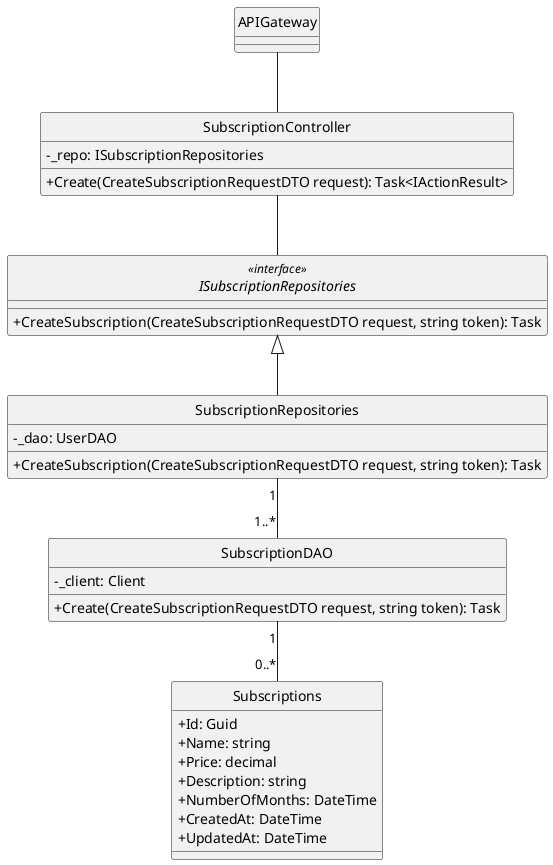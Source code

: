 @startuml createSubscription
hide circle
skinparam classAttributeIconSize 0
skinparam linetype ortho

class APIGateway {
}

class SubscriptionController{
    - _repo: ISubscriptionRepositories
    + Create(CreateSubscriptionRequestDTO request): Task<IActionResult>
}

interface ISubscriptionRepositories<<interface>> {
    + CreateSubscription(CreateSubscriptionRequestDTO request, string token): Task
}

class SubscriptionRepositories {
    - _dao: UserDAO
    + CreateSubscription(CreateSubscriptionRequestDTO request, string token): Task
}

class SubscriptionDAO {
    - _client: Client
    + Create(CreateSubscriptionRequestDTO request, string token): Task
}

class Subscriptions {
    + Id: Guid
    + Name: string
    + Price: decimal
    + Description: string
    + NumberOfMonths: DateTime
    + CreatedAt: DateTime
    + UpdatedAt: DateTime
}

APIGateway -- SubscriptionController
SubscriptionController -- ISubscriptionRepositories
ISubscriptionRepositories <|-- SubscriptionRepositories
SubscriptionRepositories "1"--"1..*" SubscriptionDAO
SubscriptionDAO "1"--"0..*" Subscriptions

@enduml